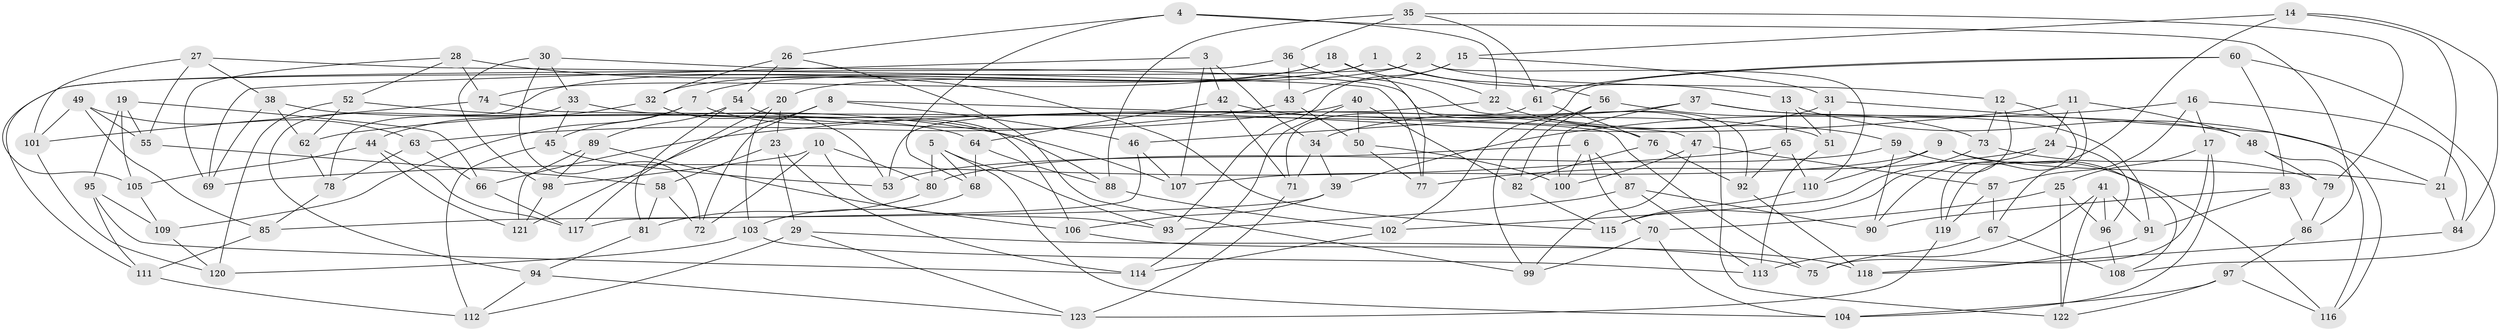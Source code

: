 // coarse degree distribution, {8: 0.046511627906976744, 6: 0.23255813953488372, 4: 0.6511627906976745, 10: 0.023255813953488372, 3: 0.023255813953488372, 5: 0.023255813953488372}
// Generated by graph-tools (version 1.1) at 2025/20/03/04/25 18:20:54]
// undirected, 123 vertices, 246 edges
graph export_dot {
graph [start="1"]
  node [color=gray90,style=filled];
  1;
  2;
  3;
  4;
  5;
  6;
  7;
  8;
  9;
  10;
  11;
  12;
  13;
  14;
  15;
  16;
  17;
  18;
  19;
  20;
  21;
  22;
  23;
  24;
  25;
  26;
  27;
  28;
  29;
  30;
  31;
  32;
  33;
  34;
  35;
  36;
  37;
  38;
  39;
  40;
  41;
  42;
  43;
  44;
  45;
  46;
  47;
  48;
  49;
  50;
  51;
  52;
  53;
  54;
  55;
  56;
  57;
  58;
  59;
  60;
  61;
  62;
  63;
  64;
  65;
  66;
  67;
  68;
  69;
  70;
  71;
  72;
  73;
  74;
  75;
  76;
  77;
  78;
  79;
  80;
  81;
  82;
  83;
  84;
  85;
  86;
  87;
  88;
  89;
  90;
  91;
  92;
  93;
  94;
  95;
  96;
  97;
  98;
  99;
  100;
  101;
  102;
  103;
  104;
  105;
  106;
  107;
  108;
  109;
  110;
  111;
  112;
  113;
  114;
  115;
  116;
  117;
  118;
  119;
  120;
  121;
  122;
  123;
  1 -- 13;
  1 -- 56;
  1 -- 7;
  1 -- 32;
  2 -- 110;
  2 -- 111;
  2 -- 12;
  2 -- 20;
  3 -- 34;
  3 -- 69;
  3 -- 107;
  3 -- 42;
  4 -- 86;
  4 -- 26;
  4 -- 22;
  4 -- 68;
  5 -- 104;
  5 -- 68;
  5 -- 80;
  5 -- 93;
  6 -- 100;
  6 -- 70;
  6 -- 87;
  6 -- 53;
  7 -- 109;
  7 -- 88;
  7 -- 45;
  8 -- 121;
  8 -- 46;
  8 -- 72;
  8 -- 47;
  9 -- 21;
  9 -- 107;
  9 -- 110;
  9 -- 108;
  10 -- 80;
  10 -- 72;
  10 -- 93;
  10 -- 98;
  11 -- 24;
  11 -- 67;
  11 -- 66;
  11 -- 48;
  12 -- 73;
  12 -- 115;
  12 -- 119;
  13 -- 65;
  13 -- 51;
  13 -- 21;
  14 -- 21;
  14 -- 84;
  14 -- 119;
  14 -- 15;
  15 -- 31;
  15 -- 43;
  15 -- 93;
  16 -- 57;
  16 -- 39;
  16 -- 17;
  16 -- 84;
  17 -- 75;
  17 -- 104;
  17 -- 25;
  18 -- 74;
  18 -- 94;
  18 -- 22;
  18 -- 77;
  19 -- 55;
  19 -- 66;
  19 -- 95;
  19 -- 105;
  20 -- 117;
  20 -- 103;
  20 -- 23;
  21 -- 84;
  22 -- 59;
  22 -- 53;
  23 -- 29;
  23 -- 58;
  23 -- 114;
  24 -- 90;
  24 -- 77;
  24 -- 96;
  25 -- 96;
  25 -- 122;
  25 -- 70;
  26 -- 32;
  26 -- 54;
  26 -- 99;
  27 -- 55;
  27 -- 38;
  27 -- 77;
  27 -- 101;
  28 -- 115;
  28 -- 74;
  28 -- 69;
  28 -- 52;
  29 -- 112;
  29 -- 75;
  29 -- 123;
  30 -- 98;
  30 -- 72;
  30 -- 122;
  30 -- 33;
  31 -- 34;
  31 -- 116;
  31 -- 51;
  32 -- 53;
  32 -- 44;
  33 -- 76;
  33 -- 78;
  33 -- 45;
  34 -- 39;
  34 -- 71;
  35 -- 88;
  35 -- 61;
  35 -- 79;
  35 -- 36;
  36 -- 105;
  36 -- 92;
  36 -- 43;
  37 -- 46;
  37 -- 48;
  37 -- 100;
  37 -- 91;
  38 -- 64;
  38 -- 69;
  38 -- 62;
  39 -- 85;
  39 -- 106;
  40 -- 62;
  40 -- 50;
  40 -- 114;
  40 -- 82;
  41 -- 96;
  41 -- 91;
  41 -- 113;
  41 -- 122;
  42 -- 64;
  42 -- 51;
  42 -- 71;
  43 -- 63;
  43 -- 50;
  44 -- 121;
  44 -- 117;
  44 -- 105;
  45 -- 112;
  45 -- 53;
  46 -- 107;
  46 -- 117;
  47 -- 99;
  47 -- 100;
  47 -- 57;
  48 -- 79;
  48 -- 116;
  49 -- 85;
  49 -- 101;
  49 -- 63;
  49 -- 55;
  50 -- 77;
  50 -- 100;
  51 -- 113;
  52 -- 107;
  52 -- 120;
  52 -- 62;
  54 -- 81;
  54 -- 89;
  54 -- 106;
  55 -- 58;
  56 -- 99;
  56 -- 82;
  56 -- 73;
  57 -- 119;
  57 -- 67;
  58 -- 81;
  58 -- 72;
  59 -- 116;
  59 -- 90;
  59 -- 80;
  60 -- 108;
  60 -- 83;
  60 -- 61;
  60 -- 102;
  61 -- 71;
  61 -- 76;
  62 -- 78;
  63 -- 66;
  63 -- 78;
  64 -- 68;
  64 -- 88;
  65 -- 69;
  65 -- 110;
  65 -- 92;
  66 -- 117;
  67 -- 75;
  67 -- 108;
  68 -- 103;
  70 -- 99;
  70 -- 104;
  71 -- 123;
  73 -- 79;
  73 -- 102;
  74 -- 75;
  74 -- 101;
  76 -- 92;
  76 -- 82;
  78 -- 85;
  79 -- 86;
  80 -- 81;
  81 -- 94;
  82 -- 115;
  83 -- 90;
  83 -- 86;
  83 -- 91;
  84 -- 118;
  85 -- 111;
  86 -- 97;
  87 -- 90;
  87 -- 113;
  87 -- 93;
  88 -- 102;
  89 -- 121;
  89 -- 106;
  89 -- 98;
  91 -- 118;
  92 -- 118;
  94 -- 123;
  94 -- 112;
  95 -- 111;
  95 -- 114;
  95 -- 109;
  96 -- 108;
  97 -- 104;
  97 -- 122;
  97 -- 116;
  98 -- 121;
  101 -- 120;
  102 -- 114;
  103 -- 120;
  103 -- 113;
  105 -- 109;
  106 -- 118;
  109 -- 120;
  110 -- 115;
  111 -- 112;
  119 -- 123;
}
